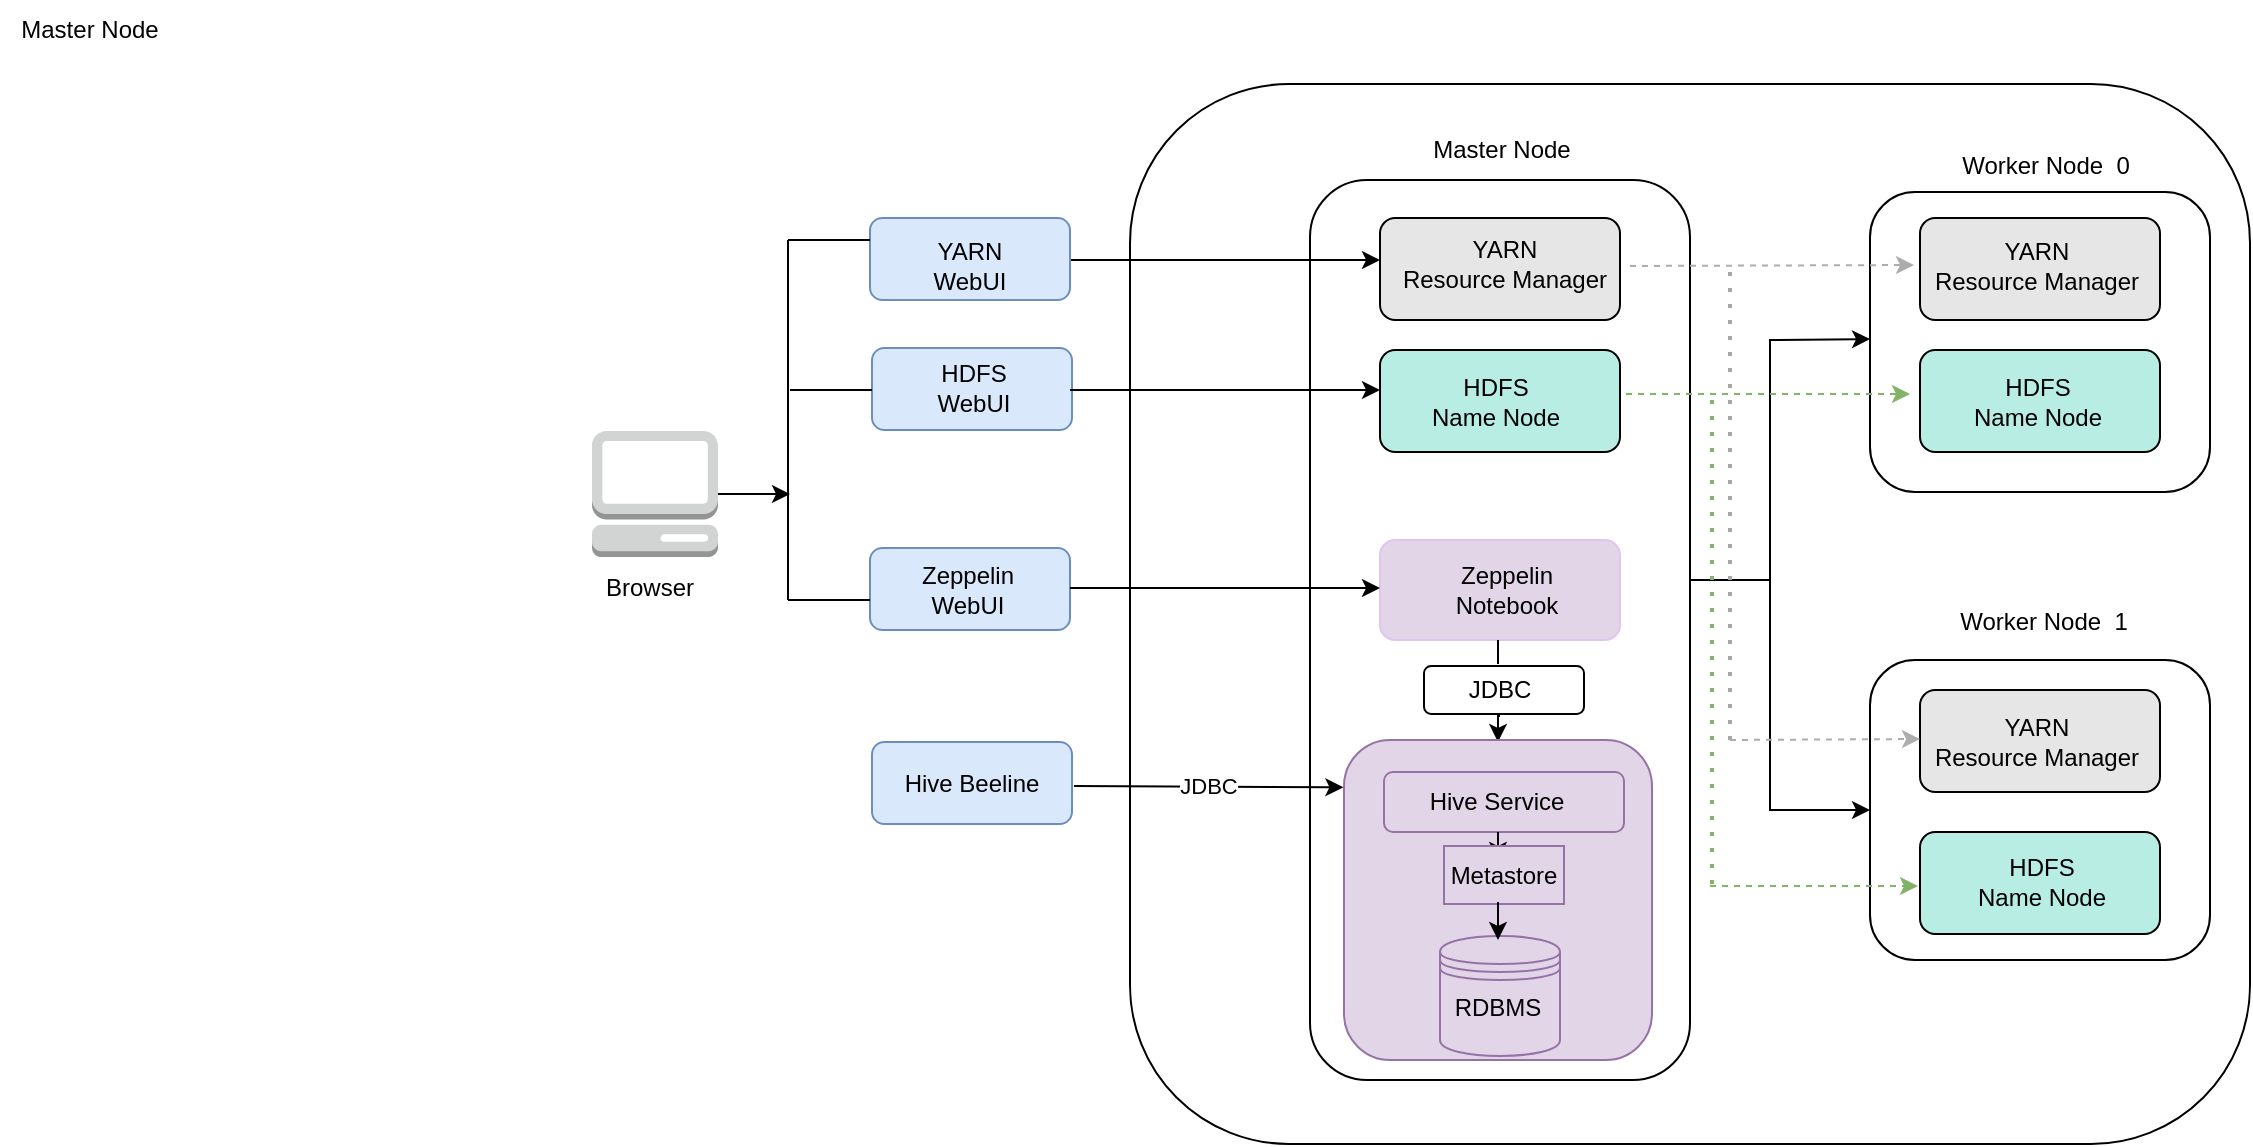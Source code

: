 <mxfile version="15.8.6" type="device"><diagram id="eGjIkXqon_NPXkESWy77" name="Page-1"><mxGraphModel dx="1856" dy="685" grid="0" gridSize="10" guides="1" tooltips="1" connect="1" arrows="1" fold="1" page="1" pageScale="1" pageWidth="850" pageHeight="1100" math="0" shadow="0"><root><mxCell id="0"/><mxCell id="1" parent="0"/><mxCell id="eRaFgsIDWWAqeRITI2_q-2" value="" style="rounded=1;whiteSpace=wrap;html=1;" parent="1" vertex="1"><mxGeometry x="605" y="130" width="180" height="170" as="geometry"/></mxCell><mxCell id="eRaFgsIDWWAqeRITI2_q-6" value="Master Node" style="text;html=1;strokeColor=none;fillColor=none;align=center;verticalAlign=middle;whiteSpace=wrap;rounded=0;" parent="1" vertex="1"><mxGeometry x="-290" y="30" width="90" height="30" as="geometry"/></mxCell><mxCell id="eRaFgsIDWWAqeRITI2_q-7" value="" style="rounded=1;whiteSpace=wrap;html=1;" parent="1" vertex="1"><mxGeometry x="275" y="72" width="560" height="530" as="geometry"/></mxCell><mxCell id="BvD5TzYPM_YXlDo5jQpH-3" value="" style="rounded=1;whiteSpace=wrap;html=1;" vertex="1" parent="1"><mxGeometry x="365" y="120" width="190" height="450" as="geometry"/></mxCell><mxCell id="BvD5TzYPM_YXlDo5jQpH-4" value="" style="rounded=1;whiteSpace=wrap;html=1;" vertex="1" parent="1"><mxGeometry x="645" y="126" width="170" height="150" as="geometry"/></mxCell><mxCell id="BvD5TzYPM_YXlDo5jQpH-5" value="" style="rounded=1;whiteSpace=wrap;html=1;" vertex="1" parent="1"><mxGeometry x="645" y="360" width="170" height="150" as="geometry"/></mxCell><mxCell id="BvD5TzYPM_YXlDo5jQpH-7" value="Worker Node&amp;nbsp; 1" style="text;html=1;strokeColor=none;fillColor=none;align=center;verticalAlign=middle;whiteSpace=wrap;rounded=0;" vertex="1" parent="1"><mxGeometry x="687" y="326" width="90" height="30" as="geometry"/></mxCell><mxCell id="BvD5TzYPM_YXlDo5jQpH-8" value="Worker Node&amp;nbsp; 0" style="text;html=1;strokeColor=none;fillColor=none;align=center;verticalAlign=middle;whiteSpace=wrap;rounded=0;" vertex="1" parent="1"><mxGeometry x="688" y="98" width="90" height="30" as="geometry"/></mxCell><mxCell id="BvD5TzYPM_YXlDo5jQpH-9" value="Master Node" style="text;html=1;strokeColor=none;fillColor=none;align=center;verticalAlign=middle;whiteSpace=wrap;rounded=0;" vertex="1" parent="1"><mxGeometry x="416" y="90" width="90" height="30" as="geometry"/></mxCell><mxCell id="BvD5TzYPM_YXlDo5jQpH-12" value="" style="rounded=1;whiteSpace=wrap;html=1;fillColor=#E6E6E6;" vertex="1" parent="1"><mxGeometry x="400" y="139" width="120" height="51" as="geometry"/></mxCell><mxCell id="BvD5TzYPM_YXlDo5jQpH-13" value="" style="rounded=1;whiteSpace=wrap;html=1;fillColor=#B8EDE4;" vertex="1" parent="1"><mxGeometry x="400" y="205" width="120" height="51" as="geometry"/></mxCell><mxCell id="BvD5TzYPM_YXlDo5jQpH-14" value="" style="rounded=1;whiteSpace=wrap;html=1;fillColor=#B8EDE4;" vertex="1" parent="1"><mxGeometry x="670" y="205" width="120" height="51" as="geometry"/></mxCell><mxCell id="BvD5TzYPM_YXlDo5jQpH-15" value="" style="rounded=1;whiteSpace=wrap;html=1;fillColor=#E6E6E6;" vertex="1" parent="1"><mxGeometry x="670" y="139" width="120" height="51" as="geometry"/></mxCell><mxCell id="BvD5TzYPM_YXlDo5jQpH-16" value="" style="rounded=1;whiteSpace=wrap;html=1;fillColor=#B8EDE4;" vertex="1" parent="1"><mxGeometry x="670" y="446" width="120" height="51" as="geometry"/></mxCell><mxCell id="BvD5TzYPM_YXlDo5jQpH-17" value="" style="rounded=1;whiteSpace=wrap;html=1;fillColor=#E6E6E6;" vertex="1" parent="1"><mxGeometry x="670" y="375" width="120" height="51" as="geometry"/></mxCell><mxCell id="BvD5TzYPM_YXlDo5jQpH-26" style="edgeStyle=orthogonalEdgeStyle;rounded=0;orthogonalLoop=1;jettySize=auto;html=1;exitX=0.5;exitY=1;exitDx=0;exitDy=0;entryX=0.5;entryY=0;entryDx=0;entryDy=0;" edge="1" parent="1"><mxGeometry relative="1" as="geometry"><mxPoint x="460" y="388" as="sourcePoint"/><mxPoint x="459" y="401" as="targetPoint"/></mxGeometry></mxCell><mxCell id="BvD5TzYPM_YXlDo5jQpH-19" value="" style="rounded=1;whiteSpace=wrap;html=1;fillColor=#e1d5e7;strokeColor=#E1C5F0;" vertex="1" parent="1"><mxGeometry x="400" y="300" width="120" height="50" as="geometry"/></mxCell><mxCell id="BvD5TzYPM_YXlDo5jQpH-20" value="" style="rounded=1;whiteSpace=wrap;html=1;fillColor=#e1d5e7;strokeColor=#9673a6;" vertex="1" parent="1"><mxGeometry x="382" y="400" width="154" height="160" as="geometry"/></mxCell><mxCell id="BvD5TzYPM_YXlDo5jQpH-23" value="" style="rounded=1;whiteSpace=wrap;html=1;" vertex="1" parent="1"><mxGeometry x="422" y="363" width="80" height="24" as="geometry"/></mxCell><mxCell id="BvD5TzYPM_YXlDo5jQpH-24" value="JDBC" style="text;html=1;strokeColor=none;fillColor=none;align=center;verticalAlign=middle;whiteSpace=wrap;rounded=0;" vertex="1" parent="1"><mxGeometry x="430" y="360" width="60" height="30" as="geometry"/></mxCell><mxCell id="BvD5TzYPM_YXlDo5jQpH-34" value="" style="rounded=1;whiteSpace=wrap;html=1;fillColor=#e1d5e7;strokeColor=#9673a6;" vertex="1" parent="1"><mxGeometry x="402" y="416" width="120" height="30" as="geometry"/></mxCell><mxCell id="BvD5TzYPM_YXlDo5jQpH-35" value="Hive Service" style="text;html=1;strokeColor=none;fillColor=none;align=center;verticalAlign=middle;whiteSpace=wrap;rounded=0;" vertex="1" parent="1"><mxGeometry x="422" y="416" width="73" height="30" as="geometry"/></mxCell><mxCell id="BvD5TzYPM_YXlDo5jQpH-41" value="" style="endArrow=classic;html=1;rounded=0;" edge="1" parent="1"><mxGeometry width="50" height="50" relative="1" as="geometry"><mxPoint x="459" y="446" as="sourcePoint"/><mxPoint x="459" y="460" as="targetPoint"/></mxGeometry></mxCell><mxCell id="BvD5TzYPM_YXlDo5jQpH-48" value="Metastore" style="text;html=1;strokeColor=#9673a6;fillColor=#e1d5e7;align=center;verticalAlign=middle;whiteSpace=wrap;rounded=0;" vertex="1" parent="1"><mxGeometry x="432" y="453" width="60" height="29" as="geometry"/></mxCell><mxCell id="BvD5TzYPM_YXlDo5jQpH-49" value="" style="shape=datastore;whiteSpace=wrap;html=1;rounded=1;fillColor=#e1d5e7;strokeColor=#9673a6;" vertex="1" parent="1"><mxGeometry x="430" y="498" width="60" height="60" as="geometry"/></mxCell><mxCell id="BvD5TzYPM_YXlDo5jQpH-50" value="RDBMS" style="text;html=1;strokeColor=none;fillColor=none;align=center;verticalAlign=middle;whiteSpace=wrap;rounded=0;" vertex="1" parent="1"><mxGeometry x="428.5" y="522" width="60" height="23" as="geometry"/></mxCell><mxCell id="BvD5TzYPM_YXlDo5jQpH-52" value="" style="endArrow=classic;html=1;rounded=0;" edge="1" parent="1"><mxGeometry width="50" height="50" relative="1" as="geometry"><mxPoint x="459" y="481" as="sourcePoint"/><mxPoint x="459" y="500" as="targetPoint"/></mxGeometry></mxCell><mxCell id="BvD5TzYPM_YXlDo5jQpH-63" value="" style="endArrow=none;html=1;rounded=0;" edge="1" parent="1"><mxGeometry width="50" height="50" relative="1" as="geometry"><mxPoint x="459" y="350" as="sourcePoint"/><mxPoint x="459" y="362" as="targetPoint"/></mxGeometry></mxCell><mxCell id="BvD5TzYPM_YXlDo5jQpH-64" value="YARN&lt;br&gt;Resource Manager" style="text;html=1;strokeColor=none;fillColor=none;align=center;verticalAlign=middle;whiteSpace=wrap;rounded=0;" vertex="1" parent="1"><mxGeometry x="405" y="147" width="115" height="30" as="geometry"/></mxCell><mxCell id="BvD5TzYPM_YXlDo5jQpH-65" value="YARN&lt;br&gt;Resource Manager" style="text;html=1;strokeColor=none;fillColor=none;align=center;verticalAlign=middle;whiteSpace=wrap;rounded=0;" vertex="1" parent="1"><mxGeometry x="667" y="385.5" width="123" height="30" as="geometry"/></mxCell><mxCell id="BvD5TzYPM_YXlDo5jQpH-66" value="YARN&lt;br&gt;Resource Manager" style="text;html=1;strokeColor=none;fillColor=none;align=center;verticalAlign=middle;whiteSpace=wrap;rounded=0;" vertex="1" parent="1"><mxGeometry x="667" y="147.5" width="123" height="30" as="geometry"/></mxCell><mxCell id="BvD5TzYPM_YXlDo5jQpH-67" value="HDFS&lt;br&gt;Name Node" style="text;html=1;strokeColor=none;fillColor=none;align=center;verticalAlign=middle;whiteSpace=wrap;rounded=0;" vertex="1" parent="1"><mxGeometry x="412" y="216" width="92" height="30" as="geometry"/></mxCell><mxCell id="BvD5TzYPM_YXlDo5jQpH-68" value="HDFS&lt;br&gt;Name Node" style="text;html=1;strokeColor=none;fillColor=none;align=center;verticalAlign=middle;whiteSpace=wrap;rounded=0;" vertex="1" parent="1"><mxGeometry x="685" y="456" width="92" height="30" as="geometry"/></mxCell><mxCell id="BvD5TzYPM_YXlDo5jQpH-69" value="HDFS&lt;br&gt;Name Node" style="text;html=1;strokeColor=none;fillColor=none;align=center;verticalAlign=middle;whiteSpace=wrap;rounded=0;" vertex="1" parent="1"><mxGeometry x="682.5" y="215.5" width="92" height="30" as="geometry"/></mxCell><mxCell id="BvD5TzYPM_YXlDo5jQpH-77" value="Zeppelin&lt;br&gt;Notebook" style="text;html=1;strokeColor=none;fillColor=none;align=center;verticalAlign=middle;whiteSpace=wrap;rounded=0;" vertex="1" parent="1"><mxGeometry x="422" y="310" width="83" height="30" as="geometry"/></mxCell><mxCell id="BvD5TzYPM_YXlDo5jQpH-84" style="edgeStyle=orthogonalEdgeStyle;rounded=0;orthogonalLoop=1;jettySize=auto;html=1;exitX=1;exitY=0.5;exitDx=0;exitDy=0;exitPerimeter=0;fillColor=#E1C5F0;" edge="1" parent="1"><mxGeometry relative="1" as="geometry"><mxPoint x="105" y="277" as="targetPoint"/><mxPoint x="68" y="277" as="sourcePoint"/></mxGeometry></mxCell><mxCell id="BvD5TzYPM_YXlDo5jQpH-82" value="" style="outlineConnect=0;dashed=0;verticalLabelPosition=bottom;verticalAlign=top;align=center;html=1;shape=mxgraph.aws3.management_console;fillColor=#D2D3D3;gradientColor=none;rounded=1;" vertex="1" parent="1"><mxGeometry x="6" y="245.5" width="63" height="63" as="geometry"/></mxCell><mxCell id="BvD5TzYPM_YXlDo5jQpH-92" style="edgeStyle=orthogonalEdgeStyle;rounded=0;orthogonalLoop=1;jettySize=auto;html=1;exitX=1;exitY=0.512;exitDx=0;exitDy=0;fillColor=#E1C5F0;exitPerimeter=0;" edge="1" parent="1" source="BvD5TzYPM_YXlDo5jQpH-87"><mxGeometry relative="1" as="geometry"><mxPoint x="250" y="159.5" as="sourcePoint"/><mxPoint x="400" y="160" as="targetPoint"/><Array as="points"/></mxGeometry></mxCell><mxCell id="BvD5TzYPM_YXlDo5jQpH-87" value="" style="rounded=1;whiteSpace=wrap;html=1;fillColor=#dae8fc;strokeColor=#6c8ebf;" vertex="1" parent="1"><mxGeometry x="145" y="139" width="100" height="41" as="geometry"/></mxCell><mxCell id="BvD5TzYPM_YXlDo5jQpH-88" value="" style="rounded=1;whiteSpace=wrap;html=1;fillColor=#dae8fc;strokeColor=#6c8ebf;" vertex="1" parent="1"><mxGeometry x="146" y="204" width="100" height="41" as="geometry"/></mxCell><mxCell id="BvD5TzYPM_YXlDo5jQpH-89" value="" style="rounded=1;whiteSpace=wrap;html=1;fillColor=#dae8fc;strokeColor=#6c8ebf;" vertex="1" parent="1"><mxGeometry x="145" y="304" width="100" height="41" as="geometry"/></mxCell><mxCell id="BvD5TzYPM_YXlDo5jQpH-90" value="" style="rounded=1;whiteSpace=wrap;html=1;fillColor=#dae8fc;strokeColor=#6c8ebf;" vertex="1" parent="1"><mxGeometry x="146" y="401" width="100" height="41" as="geometry"/></mxCell><mxCell id="BvD5TzYPM_YXlDo5jQpH-94" style="edgeStyle=orthogonalEdgeStyle;rounded=0;orthogonalLoop=1;jettySize=auto;html=1;exitX=1;exitY=0.512;exitDx=0;exitDy=0;fillColor=#E1C5F0;exitPerimeter=0;" edge="1" parent="1"><mxGeometry relative="1" as="geometry"><mxPoint x="245" y="323.992" as="sourcePoint"/><mxPoint x="400" y="324" as="targetPoint"/><Array as="points"/></mxGeometry></mxCell><mxCell id="BvD5TzYPM_YXlDo5jQpH-95" style="edgeStyle=orthogonalEdgeStyle;rounded=0;orthogonalLoop=1;jettySize=auto;html=1;exitX=1;exitY=0.512;exitDx=0;exitDy=0;fillColor=#E1C5F0;exitPerimeter=0;" edge="1" parent="1"><mxGeometry relative="1" as="geometry"><mxPoint x="245" y="224.992" as="sourcePoint"/><mxPoint x="400" y="225" as="targetPoint"/><Array as="points"/></mxGeometry></mxCell><mxCell id="BvD5TzYPM_YXlDo5jQpH-96" value="YARN&lt;br&gt;WebUI&lt;span style=&quot;color: rgba(0 , 0 , 0 , 0) ; font-family: monospace ; font-size: 0px&quot;&gt;%3CmxGraphModel%3E%3Croot%3E%3CmxCell%20id%3D%220%22%2F%3E%3CmxCell%20id%3D%221%22%20parent%3D%220%22%2F%3E%3CmxCell%20id%3D%222%22%20style%3D%22edgeStyle%3DorthogonalEdgeStyle%3Brounded%3D0%3BorthogonalLoop%3D1%3BjettySize%3Dauto%3Bhtml%3D1%3BexitX%3D1%3BexitY%3D0.512%3BexitDx%3D0%3BexitDy%3D0%3BfillColor%3D%23E1C5F0%3BexitPerimeter%3D0%3B%22%20edge%3D%221%22%20parent%3D%221%22%3E%3CmxGeometry%20relative%3D%221%22%20as%3D%22geometry%22%3E%3CmxPoint%20x%3D%22150%22%20y%3D%22159.992%22%20as%3D%22sourcePoint%22%2F%3E%3CmxPoint%20x%3D%22305%22%20y%3D%22160%22%20as%3D%22targetPoint%22%2F%3E%3CArray%20as%3D%22points%22%2F%3E%3C%2FmxGeometry%3E%3C%2FmxCell%3E%3C%2Froot%3E%3C%2FmxGraphModel%3E&lt;/span&gt;&lt;span style=&quot;color: rgba(0 , 0 , 0 , 0) ; font-family: monospace ; font-size: 0px&quot;&gt;%3CmxGraphModel%3E%3Croot%3E%3CmxCell%20id%3D%220%22%2F%3E%3CmxCell%20id%3D%221%22%20parent%3D%220%22%2F%3E%3CmxCell%20id%3D%222%22%20style%3D%22edgeStyle%3DorthogonalEdgeStyle%3Brounded%3D0%3BorthogonalLoop%3D1%3BjettySize%3Dauto%3Bhtml%3D1%3BexitX%3D1%3BexitY%3D0.512%3BexitDx%3D0%3BexitDy%3D0%3BfillColor%3D%23E1C5F0%3BexitPerimeter%3D0%3B%22%20edge%3D%221%22%20parent%3D%221%22%3E%3CmxGeometry%20relative%3D%221%22%20as%3D%22geometry%22%3E%3CmxPoint%20x%3D%22150%22%20y%3D%22159.992%22%20as%3D%22sourcePoint%22%2F%3E%3CmxPoint%20x%3D%22305%22%20y%3D%22160%22%20as%3D%22targetPoint%22%2F%3E%3CArray%20as%3D%22points%22%2F%3E%3C%2FmxGeometry%3E%3C%2FmxCell%3E%3C%2Froot%3E%3C%2FmxGraphModel%3E&lt;/span&gt;&lt;span style=&quot;color: rgba(0 , 0 , 0 , 0) ; font-family: monospace ; font-size: 0px&quot;&gt;%3CmxGraphModel%3E%3Croot%3E%3CmxCell%20id%3D%220%22%2F%3E%3CmxCell%20id%3D%221%22%20parent%3D%220%22%2F%3E%3CmxCell%20id%3D%222%22%20style%3D%22edgeStyle%3DorthogonalEdgeStyle%3Brounded%3D0%3BorthogonalLoop%3D1%3BjettySize%3Dauto%3Bhtml%3D1%3BexitX%3D1%3BexitY%3D0.512%3BexitDx%3D0%3BexitDy%3D0%3BfillColor%3D%23E1C5F0%3BexitPerimeter%3D0%3B%22%20edge%3D%221%22%20parent%3D%221%22%3E%3CmxGeometry%20relative%3D%221%22%20as%3D%22geometry%22%3E%3CmxPoint%20x%3D%22150%22%20y%3D%22159.992%22%20as%3D%22sourcePoint%22%2F%3E%3CmxPoint%20x%3D%22305%22%20y%3D%22160%22%20as%3D%22targetPoint%22%2F%3E%3CArray%20as%3D%22points%22%2F%3E%3C%2FmxGeometry%3E%3C%2FmxCell%3E%3C%2Froot%3E%3C%2FmxGraphModel%3E&lt;/span&gt;&lt;span style=&quot;color: rgba(0 , 0 , 0 , 0) ; font-family: monospace ; font-size: 0px&quot;&gt;%3CmxGraphModel%3E%3Croot%3E%3CmxCell%20id%3D%220%22%2F%3E%3CmxCell%20id%3D%221%22%20parent%3D%220%22%2F%3E%3CmxCell%20id%3D%222%22%20style%3D%22edgeStyle%3DorthogonalEdgeStyle%3Brounded%3D0%3BorthogonalLoop%3D1%3BjettySize%3Dauto%3Bhtml%3D1%3BexitX%3D1%3BexitY%3D0.512%3BexitDx%3D0%3BexitDy%3D0%3BfillColor%3D%23E1C5F0%3BexitPerimeter%3D0%3B%22%20edge%3D%221%22%20parent%3D%221%22%3E%3CmxGeometry%20relative%3D%221%22%20as%3D%22geometry%22%3E%3CmxPoint%20x%3D%22150%22%20y%3D%22159.992%22%20as%3D%22sourcePoint%22%2F%3E%3CmxPoint%20x%3D%22305%22%20y%3D%22160%22%20as%3D%22targetPoint%22%2F%3E%3CArray%20as%3D%22points%22%2F%3E%3C%2FmxGeometry%3E%3C%2FmxCell%3E%3C%2Froot%3E%3C%2FmxGraphModel%3E&lt;/span&gt;" style="text;html=1;strokeColor=none;fillColor=none;align=center;verticalAlign=middle;whiteSpace=wrap;rounded=0;" vertex="1" parent="1"><mxGeometry x="165" y="147.5" width="60" height="30" as="geometry"/></mxCell><mxCell id="BvD5TzYPM_YXlDo5jQpH-97" value="HDFS&lt;br&gt;WebUI&lt;span style=&quot;color: rgba(0 , 0 , 0 , 0) ; font-family: monospace ; font-size: 0px&quot;&gt;%3CmxGraphModel%3E%3Croot%3E%3CmxCell%20id%3D%220%22%2F%3E%3CmxCell%20id%3D%221%22%20parent%3D%220%22%2F%3E%3CmxCell%20id%3D%222%22%20style%3D%22edgeStyle%3DorthogonalEdgeStyle%3Brounded%3D0%3BorthogonalLoop%3D1%3BjettySize%3Dauto%3Bhtml%3D1%3BexitX%3D1%3BexitY%3D0.512%3BexitDx%3D0%3BexitDy%3D0%3BfillColor%3D%23E1C5F0%3BexitPerimeter%3D0%3B%22%20edge%3D%221%22%20parent%3D%221%22%3E%3CmxGeometry%20relative%3D%221%22%20as%3D%22geometry%22%3E%3CmxPoint%20x%3D%22150%22%20y%3D%22159.992%22%20as%3D%22sourcePoint%22%2F%3E%3CmxPoint%20x%3D%22305%22%20y%3D%22160%22%20as%3D%22targetPoint%22%2F%3E%3CArray%20as%3D%22points%22%2F%3E%3C%2FmxGeometry%3E%3C%2FmxCell%3E%3C%2Froot%3E%3C%2FmxGraphModel%3E&lt;/span&gt;&lt;span style=&quot;color: rgba(0 , 0 , 0 , 0) ; font-family: monospace ; font-size: 0px&quot;&gt;%3CmxGraphModel%3E%3Croot%3E%3CmxCell%20id%3D%220%22%2F%3E%3CmxCell%20id%3D%221%22%20parent%3D%220%22%2F%3E%3CmxCell%20id%3D%222%22%20style%3D%22edgeStyle%3DorthogonalEdgeStyle%3Brounded%3D0%3BorthogonalLoop%3D1%3BjettySize%3Dauto%3Bhtml%3D1%3BexitX%3D1%3BexitY%3D0.512%3BexitDx%3D0%3BexitDy%3D0%3BfillColor%3D%23E1C5F0%3BexitPerimeter%3D0%3B%22%20edge%3D%221%22%20parent%3D%221%22%3E%3CmxGeometry%20relative%3D%221%22%20as%3D%22geometry%22%3E%3CmxPoint%20x%3D%22150%22%20y%3D%22159.992%22%20as%3D%22sourcePoint%22%2F%3E%3CmxPoint%20x%3D%22305%22%20y%3D%22160%22%20as%3D%22targetPoint%22%2F%3E%3CArray%20as%3D%22points%22%2F%3E%3C%2FmxGeometry%3E%3C%2FmxCell%3E%3C%2Froot%3E%3C%2FmxGraphModel%3E&lt;/span&gt;&lt;span style=&quot;color: rgba(0 , 0 , 0 , 0) ; font-family: monospace ; font-size: 0px&quot;&gt;%3CmxGraphModel%3E%3Croot%3E%3CmxCell%20id%3D%220%22%2F%3E%3CmxCell%20id%3D%221%22%20parent%3D%220%22%2F%3E%3CmxCell%20id%3D%222%22%20style%3D%22edgeStyle%3DorthogonalEdgeStyle%3Brounded%3D0%3BorthogonalLoop%3D1%3BjettySize%3Dauto%3Bhtml%3D1%3BexitX%3D1%3BexitY%3D0.512%3BexitDx%3D0%3BexitDy%3D0%3BfillColor%3D%23E1C5F0%3BexitPerimeter%3D0%3B%22%20edge%3D%221%22%20parent%3D%221%22%3E%3CmxGeometry%20relative%3D%221%22%20as%3D%22geometry%22%3E%3CmxPoint%20x%3D%22150%22%20y%3D%22159.992%22%20as%3D%22sourcePoint%22%2F%3E%3CmxPoint%20x%3D%22305%22%20y%3D%22160%22%20as%3D%22targetPoint%22%2F%3E%3CArray%20as%3D%22points%22%2F%3E%3C%2FmxGeometry%3E%3C%2FmxCell%3E%3C%2Froot%3E%3C%2FmxGraphModel%3E&lt;/span&gt;&lt;span style=&quot;color: rgba(0 , 0 , 0 , 0) ; font-family: monospace ; font-size: 0px&quot;&gt;%3CmxGraphModel%3E%3Croot%3E%3CmxCell%20id%3D%220%22%2F%3E%3CmxCell%20id%3D%221%22%20parent%3D%220%22%2F%3E%3CmxCell%20id%3D%222%22%20style%3D%22edgeStyle%3DorthogonalEdgeStyle%3Brounded%3D0%3BorthogonalLoop%3D1%3BjettySize%3Dauto%3Bhtml%3D1%3BexitX%3D1%3BexitY%3D0.512%3BexitDx%3D0%3BexitDy%3D0%3BfillColor%3D%23E1C5F0%3BexitPerimeter%3D0%3B%22%20edge%3D%221%22%20parent%3D%221%22%3E%3CmxGeometry%20relative%3D%221%22%20as%3D%22geometry%22%3E%3CmxPoint%20x%3D%22150%22%20y%3D%22159.992%22%20as%3D%22sourcePoint%22%2F%3E%3CmxPoint%20x%3D%22305%22%20y%3D%22160%22%20as%3D%22targetPoint%22%2F%3E%3CArray%20as%3D%22points%22%2F%3E%3C%2FmxGeometry%3E%3C%2FmxCell%3E%3C%2Froot%3E%3C%2FmxGraphModel%3E&lt;/span&gt;" style="text;html=1;strokeColor=none;fillColor=none;align=center;verticalAlign=middle;whiteSpace=wrap;rounded=0;" vertex="1" parent="1"><mxGeometry x="167" y="208.5" width="60" height="30" as="geometry"/></mxCell><mxCell id="BvD5TzYPM_YXlDo5jQpH-98" value="Zeppelin&lt;br&gt;WebUI" style="text;html=1;strokeColor=none;fillColor=none;align=center;verticalAlign=middle;whiteSpace=wrap;rounded=0;" vertex="1" parent="1"><mxGeometry x="164" y="309.5" width="60" height="30" as="geometry"/></mxCell><mxCell id="BvD5TzYPM_YXlDo5jQpH-99" value="Hive Beeline" style="text;html=1;strokeColor=none;fillColor=none;align=center;verticalAlign=middle;whiteSpace=wrap;rounded=0;" vertex="1" parent="1"><mxGeometry x="161" y="406.5" width="70" height="30" as="geometry"/></mxCell><mxCell id="BvD5TzYPM_YXlDo5jQpH-104" value="Browser" style="text;html=1;strokeColor=none;fillColor=none;align=center;verticalAlign=middle;whiteSpace=wrap;rounded=0;" vertex="1" parent="1"><mxGeometry x="4.5" y="308.5" width="60" height="30" as="geometry"/></mxCell><mxCell id="BvD5TzYPM_YXlDo5jQpH-107" value="" style="endArrow=none;html=1;rounded=0;fillColor=#E1C5F0;" edge="1" parent="1"><mxGeometry width="50" height="50" relative="1" as="geometry"><mxPoint x="104" y="330" as="sourcePoint"/><mxPoint x="104" y="150" as="targetPoint"/></mxGeometry></mxCell><mxCell id="BvD5TzYPM_YXlDo5jQpH-109" value="" style="endArrow=none;html=1;rounded=0;fillColor=#E1C5F0;" edge="1" parent="1"><mxGeometry width="50" height="50" relative="1" as="geometry"><mxPoint x="145" y="150" as="sourcePoint"/><mxPoint x="104" y="150" as="targetPoint"/></mxGeometry></mxCell><mxCell id="BvD5TzYPM_YXlDo5jQpH-110" value="" style="endArrow=none;html=1;rounded=0;fillColor=#E1C5F0;" edge="1" parent="1"><mxGeometry width="50" height="50" relative="1" as="geometry"><mxPoint x="145" y="330" as="sourcePoint"/><mxPoint x="104" y="330" as="targetPoint"/></mxGeometry></mxCell><mxCell id="BvD5TzYPM_YXlDo5jQpH-111" value="" style="endArrow=none;html=1;rounded=0;fillColor=#E1C5F0;" edge="1" parent="1"><mxGeometry width="50" height="50" relative="1" as="geometry"><mxPoint x="146" y="225" as="sourcePoint"/><mxPoint x="105" y="225" as="targetPoint"/></mxGeometry></mxCell><mxCell id="BvD5TzYPM_YXlDo5jQpH-123" value="" style="endArrow=classic;startArrow=classic;html=1;rounded=0;fillColor=#E1C5F0;exitX=0;exitY=0.5;exitDx=0;exitDy=0;" edge="1" parent="1" source="BvD5TzYPM_YXlDo5jQpH-5"><mxGeometry width="50" height="50" relative="1" as="geometry"><mxPoint x="595" y="249.5" as="sourcePoint"/><mxPoint x="645" y="199.5" as="targetPoint"/><Array as="points"><mxPoint x="595" y="435"/><mxPoint x="595" y="200"/></Array></mxGeometry></mxCell><mxCell id="BvD5TzYPM_YXlDo5jQpH-125" value="" style="endArrow=none;html=1;rounded=0;fillColor=#E1C5F0;" edge="1" parent="1"><mxGeometry width="50" height="50" relative="1" as="geometry"><mxPoint x="555" y="320" as="sourcePoint"/><mxPoint x="595" y="320" as="targetPoint"/></mxGeometry></mxCell><mxCell id="BvD5TzYPM_YXlDo5jQpH-137" value="JDBC" style="endArrow=classic;html=1;rounded=0;fillColor=#E1C5F0;entryX=-0.002;entryY=0.148;entryDx=0;entryDy=0;entryPerimeter=0;" edge="1" parent="1" target="BvD5TzYPM_YXlDo5jQpH-20"><mxGeometry relative="1" as="geometry"><mxPoint x="247" y="423" as="sourcePoint"/><mxPoint x="347" y="423" as="targetPoint"/></mxGeometry></mxCell><mxCell id="BvD5TzYPM_YXlDo5jQpH-139" value="" style="endArrow=classic;html=1;rounded=1;fillColor=#f5f5f5;dashed=1;entryX=0;entryY=0.5;entryDx=0;entryDy=0;strokeColor=#ADADAD;" edge="1" parent="1" target="BvD5TzYPM_YXlDo5jQpH-66"><mxGeometry width="50" height="50" relative="1" as="geometry"><mxPoint x="525" y="163" as="sourcePoint"/><mxPoint x="475" y="370" as="targetPoint"/></mxGeometry></mxCell><mxCell id="BvD5TzYPM_YXlDo5jQpH-140" value="" style="endArrow=classic;html=1;rounded=1;fillColor=#f5f5f5;dashed=1;entryX=0;entryY=0.5;entryDx=0;entryDy=0;strokeColor=#ADADAD;" edge="1" parent="1"><mxGeometry width="50" height="50" relative="1" as="geometry"><mxPoint x="575" y="400" as="sourcePoint"/><mxPoint x="670" y="399.5" as="targetPoint"/></mxGeometry></mxCell><mxCell id="BvD5TzYPM_YXlDo5jQpH-142" value="" style="endArrow=none;dashed=1;html=1;dashPattern=1 3;strokeWidth=2;rounded=1;fillColor=#E1C5F0;strokeColor=#A8A8A8;" edge="1" parent="1"><mxGeometry width="50" height="50" relative="1" as="geometry"><mxPoint x="575" y="400" as="sourcePoint"/><mxPoint x="575" y="164" as="targetPoint"/></mxGeometry></mxCell><mxCell id="BvD5TzYPM_YXlDo5jQpH-145" value="" style="endArrow=classic;html=1;rounded=1;fillColor=#d5e8d4;dashed=1;strokeColor=#82B366;" edge="1" parent="1"><mxGeometry width="50" height="50" relative="1" as="geometry"><mxPoint x="523" y="227" as="sourcePoint"/><mxPoint x="665" y="227" as="targetPoint"/></mxGeometry></mxCell><mxCell id="BvD5TzYPM_YXlDo5jQpH-146" value="" style="endArrow=classic;html=1;rounded=1;fillColor=#d5e8d4;dashed=1;strokeColor=#82B366;" edge="1" parent="1"><mxGeometry width="50" height="50" relative="1" as="geometry"><mxPoint x="565" y="473" as="sourcePoint"/><mxPoint x="669" y="473" as="targetPoint"/></mxGeometry></mxCell><mxCell id="BvD5TzYPM_YXlDo5jQpH-147" value="" style="endArrow=none;dashed=1;html=1;dashPattern=1 3;strokeWidth=2;rounded=1;fillColor=#d5e8d4;strokeColor=#82B366;" edge="1" parent="1"><mxGeometry width="50" height="50" relative="1" as="geometry"><mxPoint x="566" y="472" as="sourcePoint"/><mxPoint x="566" y="230" as="targetPoint"/></mxGeometry></mxCell></root></mxGraphModel></diagram></mxfile>